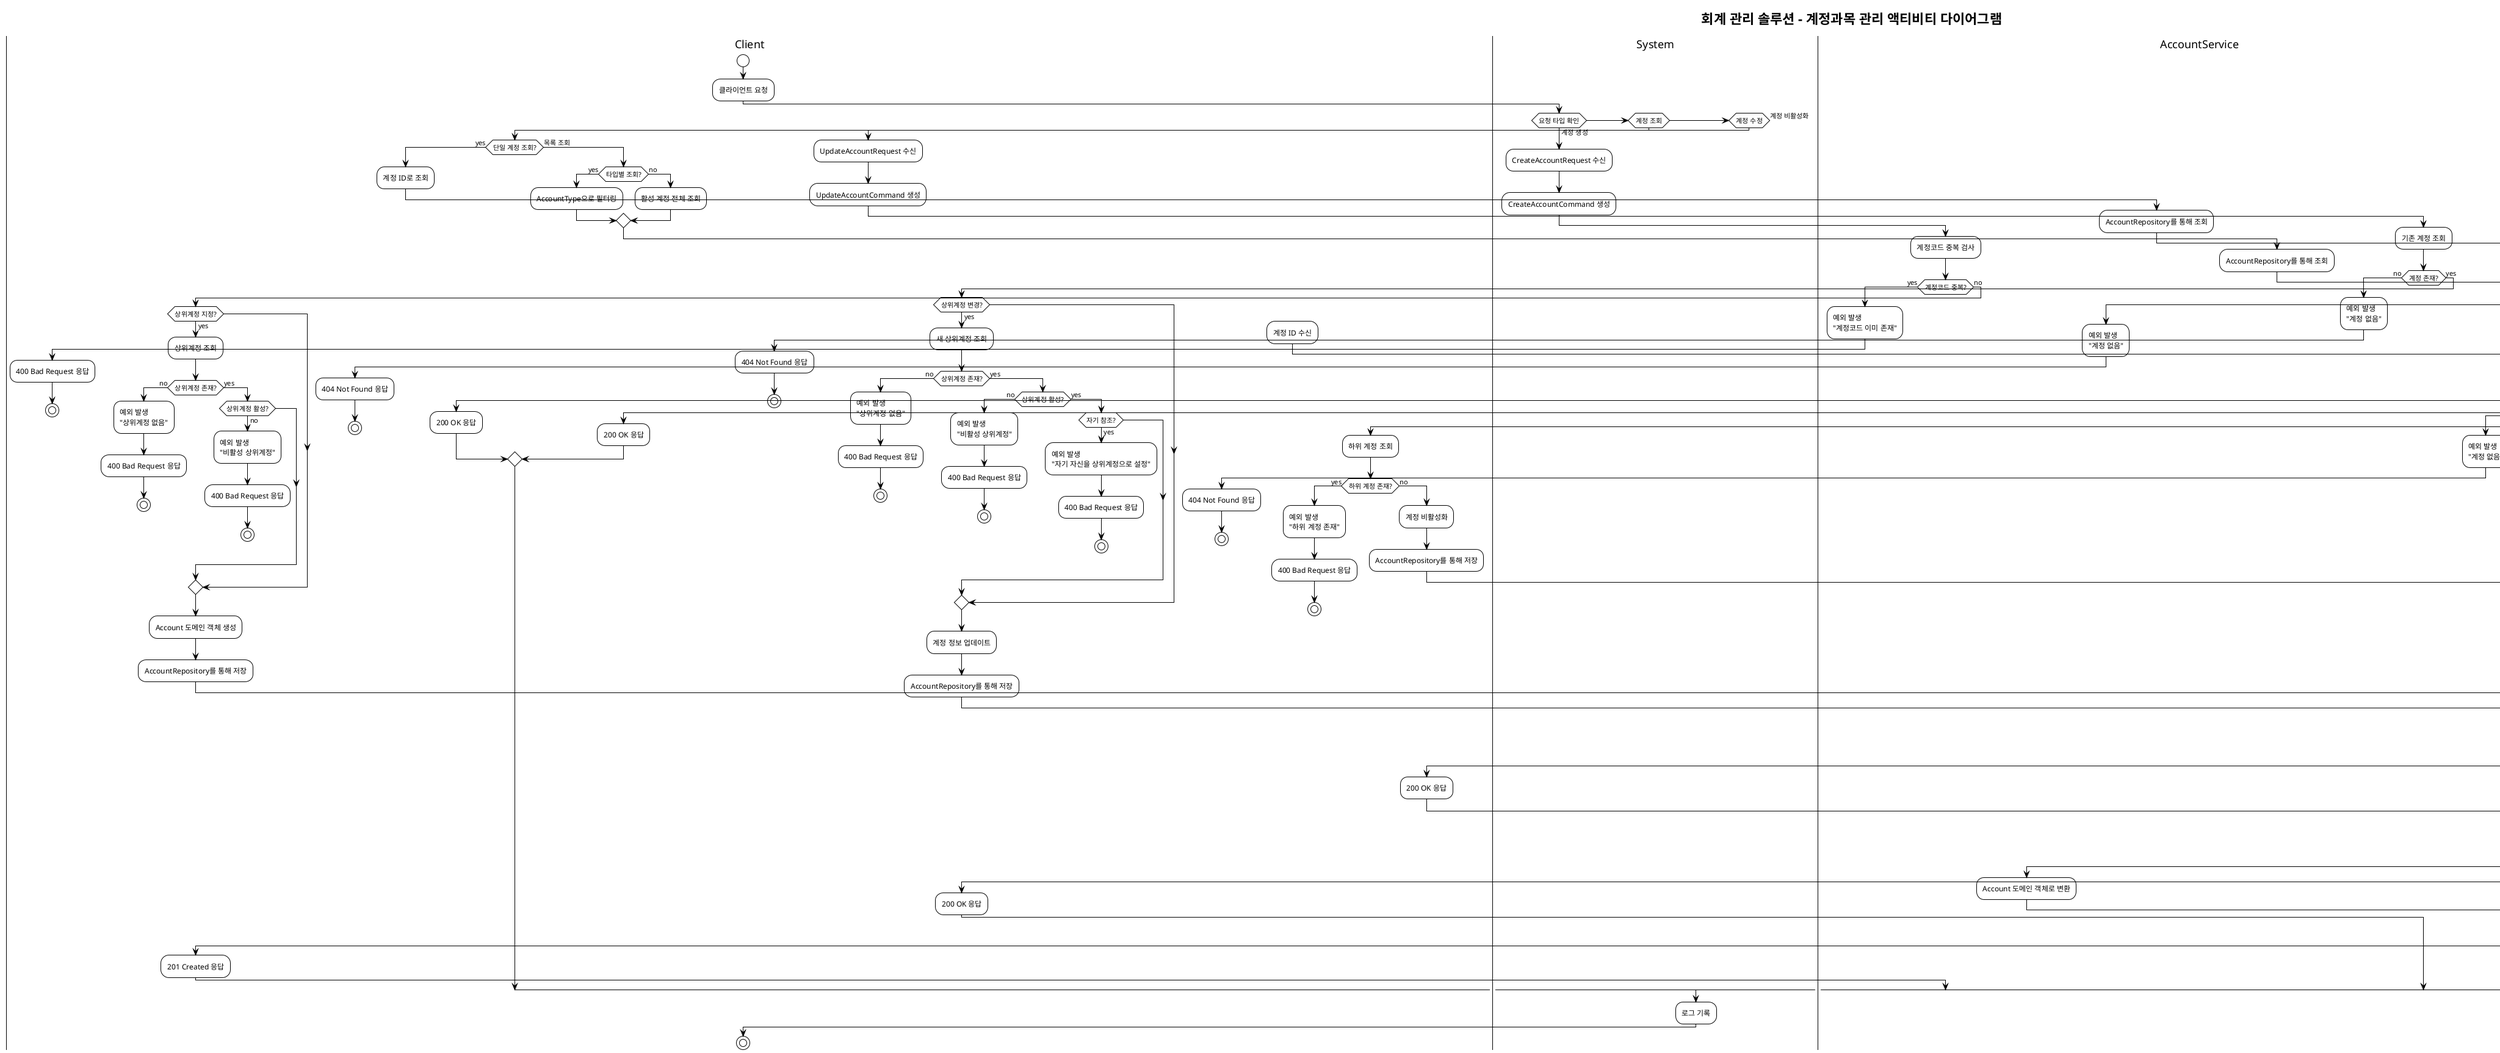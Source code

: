 @startuml Activity Diagram - Account Management

!theme plain
title 회계 관리 솔루션 - 계정과목 관리 액티비티 다이어그램

|Client|
start
:클라이언트 요청;

|System|
if (요청 타입 확인) then (계정 생성)
    :CreateAccountRequest 수신;
    :CreateAccountCommand 생성;
    
    |AccountService|
    :계정코드 중복 검사;
    if (계정코드 중복?) then (yes)
        :예외 발생\n"계정코드 이미 존재";
        |Client|
        :400 Bad Request 응답;
        stop
    else (no)
        if (상위계정 지정?) then (yes)
            :상위계정 조회;
            if (상위계정 존재?) then (no)
                :예외 발생\n"상위계정 없음";
                |Client|
                :400 Bad Request 응답;
                stop
            else (yes)
                if (상위계정 활성?) then (no)
                    :예외 발생\n"비활성 상위계정";
                    |Client|
                    :400 Bad Request 응답;
                    stop
                endif
            endif
        endif
        
        :Account 도메인 객체 생성;
        :AccountRepository를 통해 저장;
        
        |Infrastructure|
        :AccountJpaEntity로 변환;
        :데이터베이스에 저장;
        :ID 자동 생성;
        :저장된 엔티티 반환;
        
        |AccountService|
        :Account 도메인 객체로 변환;
        
        |AccountController|
        :AccountResponse로 변환;
        
        |Client|
        :201 Created 응답;
    endif

elseif (계정 조회) then
    if (단일 계정 조회?) then (yes)
        :계정 ID로 조회;
        
        |AccountService|
        :AccountRepository를 통해 조회;
        
        |Infrastructure|
        :데이터베이스에서 조회;
        
        if (계정 존재?) then (no)
            |AccountService|
            :예외 발생\n"계정 없음";
            |Client|
            :404 Not Found 응답;
            stop
        else (yes)
            |Infrastructure|
            :Account 도메인 객체로 변환;
            
            |AccountController|
            :AccountResponse로 변환;
            
            |Client|
            :200 OK 응답;
        endif
        
    else (목록 조회)
        if (타입별 조회?) then (yes)
            :AccountType으로 필터링;
        else (no)
            :활성 계정 전체 조회;
        endif
        
        |AccountService|
        :AccountRepository를 통해 조회;
        
        |Infrastructure|
        :데이터베이스에서 목록 조회;
        :Account 도메인 객체 리스트로 변환;
        
        |AccountController|
        :AccountResponse 리스트로 변환;
        
        |Client|
        :200 OK 응답;
    endif

elseif (계정 수정) then
    :UpdateAccountRequest 수신;
    :UpdateAccountCommand 생성;
    
    |AccountService|
    :기존 계정 조회;
    
    if (계정 존재?) then (no)
        :예외 발생\n"계정 없음";
        |Client|
        :404 Not Found 응답;
        stop
    else (yes)
        if (상위계정 변경?) then (yes)
            :새 상위계정 조회;
            if (상위계정 존재?) then (no)
                :예외 발생\n"상위계정 없음";
                |Client|
                :400 Bad Request 응답;
                stop
            else (yes)
                if (상위계정 활성?) then (no)
                    :예외 발생\n"비활성 상위계정";
                    |Client|
                    :400 Bad Request 응답;
                    stop
                else (yes)
                    if (자기 참조?) then (yes)
                        :예외 발생\n"자기 자신을 상위계정으로 설정";
                        |Client|
                        :400 Bad Request 응답;
                        stop
                    endif
                endif
            endif
        endif
        
        :계정 정보 업데이트;
        :AccountRepository를 통해 저장;
        
        |Infrastructure|
        :AccountJpaEntity로 변환;
        :데이터베이스 업데이트;
        :Account 도메인 객체로 변환;
        
        |AccountController|
        :AccountResponse로 변환;
        
        |Client|
        :200 OK 응답;
    endif

else (계정 비활성화)
    :계정 ID 수신;
    
    |AccountService|
    :계정 조회;
    
    if (계정 존재?) then (no)
        :예외 발생\n"계정 없음";
        |Client|
        :404 Not Found 응답;
        stop
    else (yes)
        :하위 계정 조회;
        if (하위 계정 존재?) then (yes)
            :예외 발생\n"하위 계정 존재";
            |Client|
            :400 Bad Request 응답;
            stop
        else (no)
            :계정 비활성화;
            :AccountRepository를 통해 저장;
            
            |Infrastructure|
            :AccountJpaEntity로 변환;
            :데이터베이스 업데이트\n(is_active = false);
            :Account 도메인 객체로 변환;
            
            |AccountController|
            :AccountResponse로 변환;
            
            |Client|
            :200 OK 응답;
        endif
    endif
endif

|System|
:로그 기록;

|Client|
stop

@enduml
